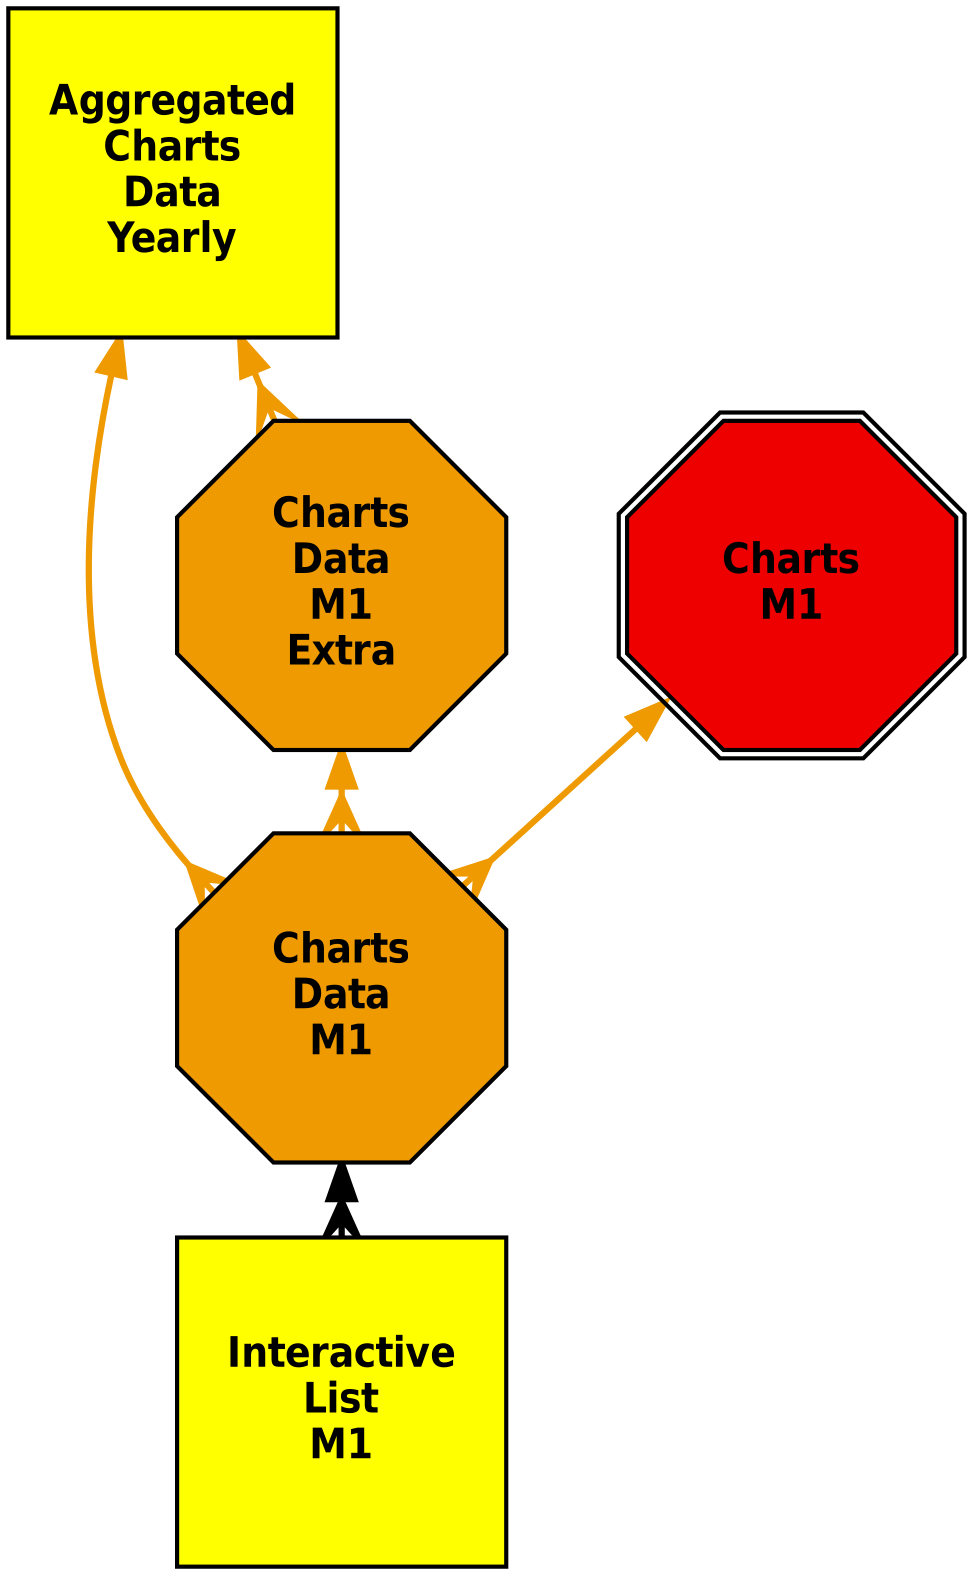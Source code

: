 digraph dependencies {
layers="one:two:three";
outputorder="edgesfirst";
nodesep=0.75;
Interactive_List_M1 [layer="two"] [style="filled"] [height="2.2"] [shape="box"] [fontsize="20"] [fillcolor="yellow"] [fontname="Helvetica-Narrow-Bold"] [fixedsize="true"] [label="Interactive\nList\nM1"] [width="2.2"] [penwidth="2"];
Charts_Data_M1 -> Interactive_List_M1 [layer="one"] [arrowhead="crow"] [color="black"] [arrowsize="1.75"] [dir="both"] [penwidth="3"];
Charts_Data_M1 [layer="two"] [style="filled"] [height="2.2"] [shape="octagon"] [fontsize="20"] [fillcolor="orange2"] [fontname="Helvetica-Narrow-Bold"] [fixedsize="true"] [label="Charts\nData\nM1"] [width="2.2"] [penwidth="2"];
Aggregated_Charts_Data_Yearly -> Charts_Data_M1 [layer="one"] [arrowhead="crow"] [color="orange2"] [arrowsize="1.75"] [dir="both"] [penwidth="3"];
Charts_Data_M1_Extra -> Charts_Data_M1 [layer="one"] [arrowhead="crow"] [color="orange2"] [arrowsize="1.75"] [dir="both"] [penwidth="3"];
Charts_M1 -> Charts_Data_M1 [layer="one"] [arrowhead="crow"] [color="orange2"] [arrowsize="1.75"] [dir="both"] [penwidth="3"];
Aggregated_Charts_Data_Yearly [layer="two"] [style="filled"] [height="2.2"] [shape="box"] [fontsize="20"] [fillcolor="yellow"] [fontname="Helvetica-Narrow-Bold"] [fixedsize="true"] [label="Aggregated\nCharts\nData\nYearly"] [width="2.2"] [penwidth="2"];
Charts_Data_M1_Extra [layer="two"] [style="filled"] [height="2.2"] [shape="octagon"] [fontsize="20"] [fillcolor="orange2"] [fontname="Helvetica-Narrow-Bold"] [fixedsize="true"] [label="Charts\nData\nM1\nExtra"] [width="2.2"] [penwidth="2"];
Aggregated_Charts_Data_Yearly -> Charts_Data_M1_Extra [layer="one"] [arrowhead="crow"] [color="orange2"] [arrowsize="1.75"] [dir="both"] [penwidth="3"];
Charts_M1 [layer="two"] [style="filled"] [height="2.2"] [shape="doubleoctagon"] [fontsize="20"] [fillcolor="red2"] [fontname="Helvetica-Narrow-Bold"] [fixedsize="true"] [label="Charts\nM1"] [width="2.2"] [penwidth="2"];
}